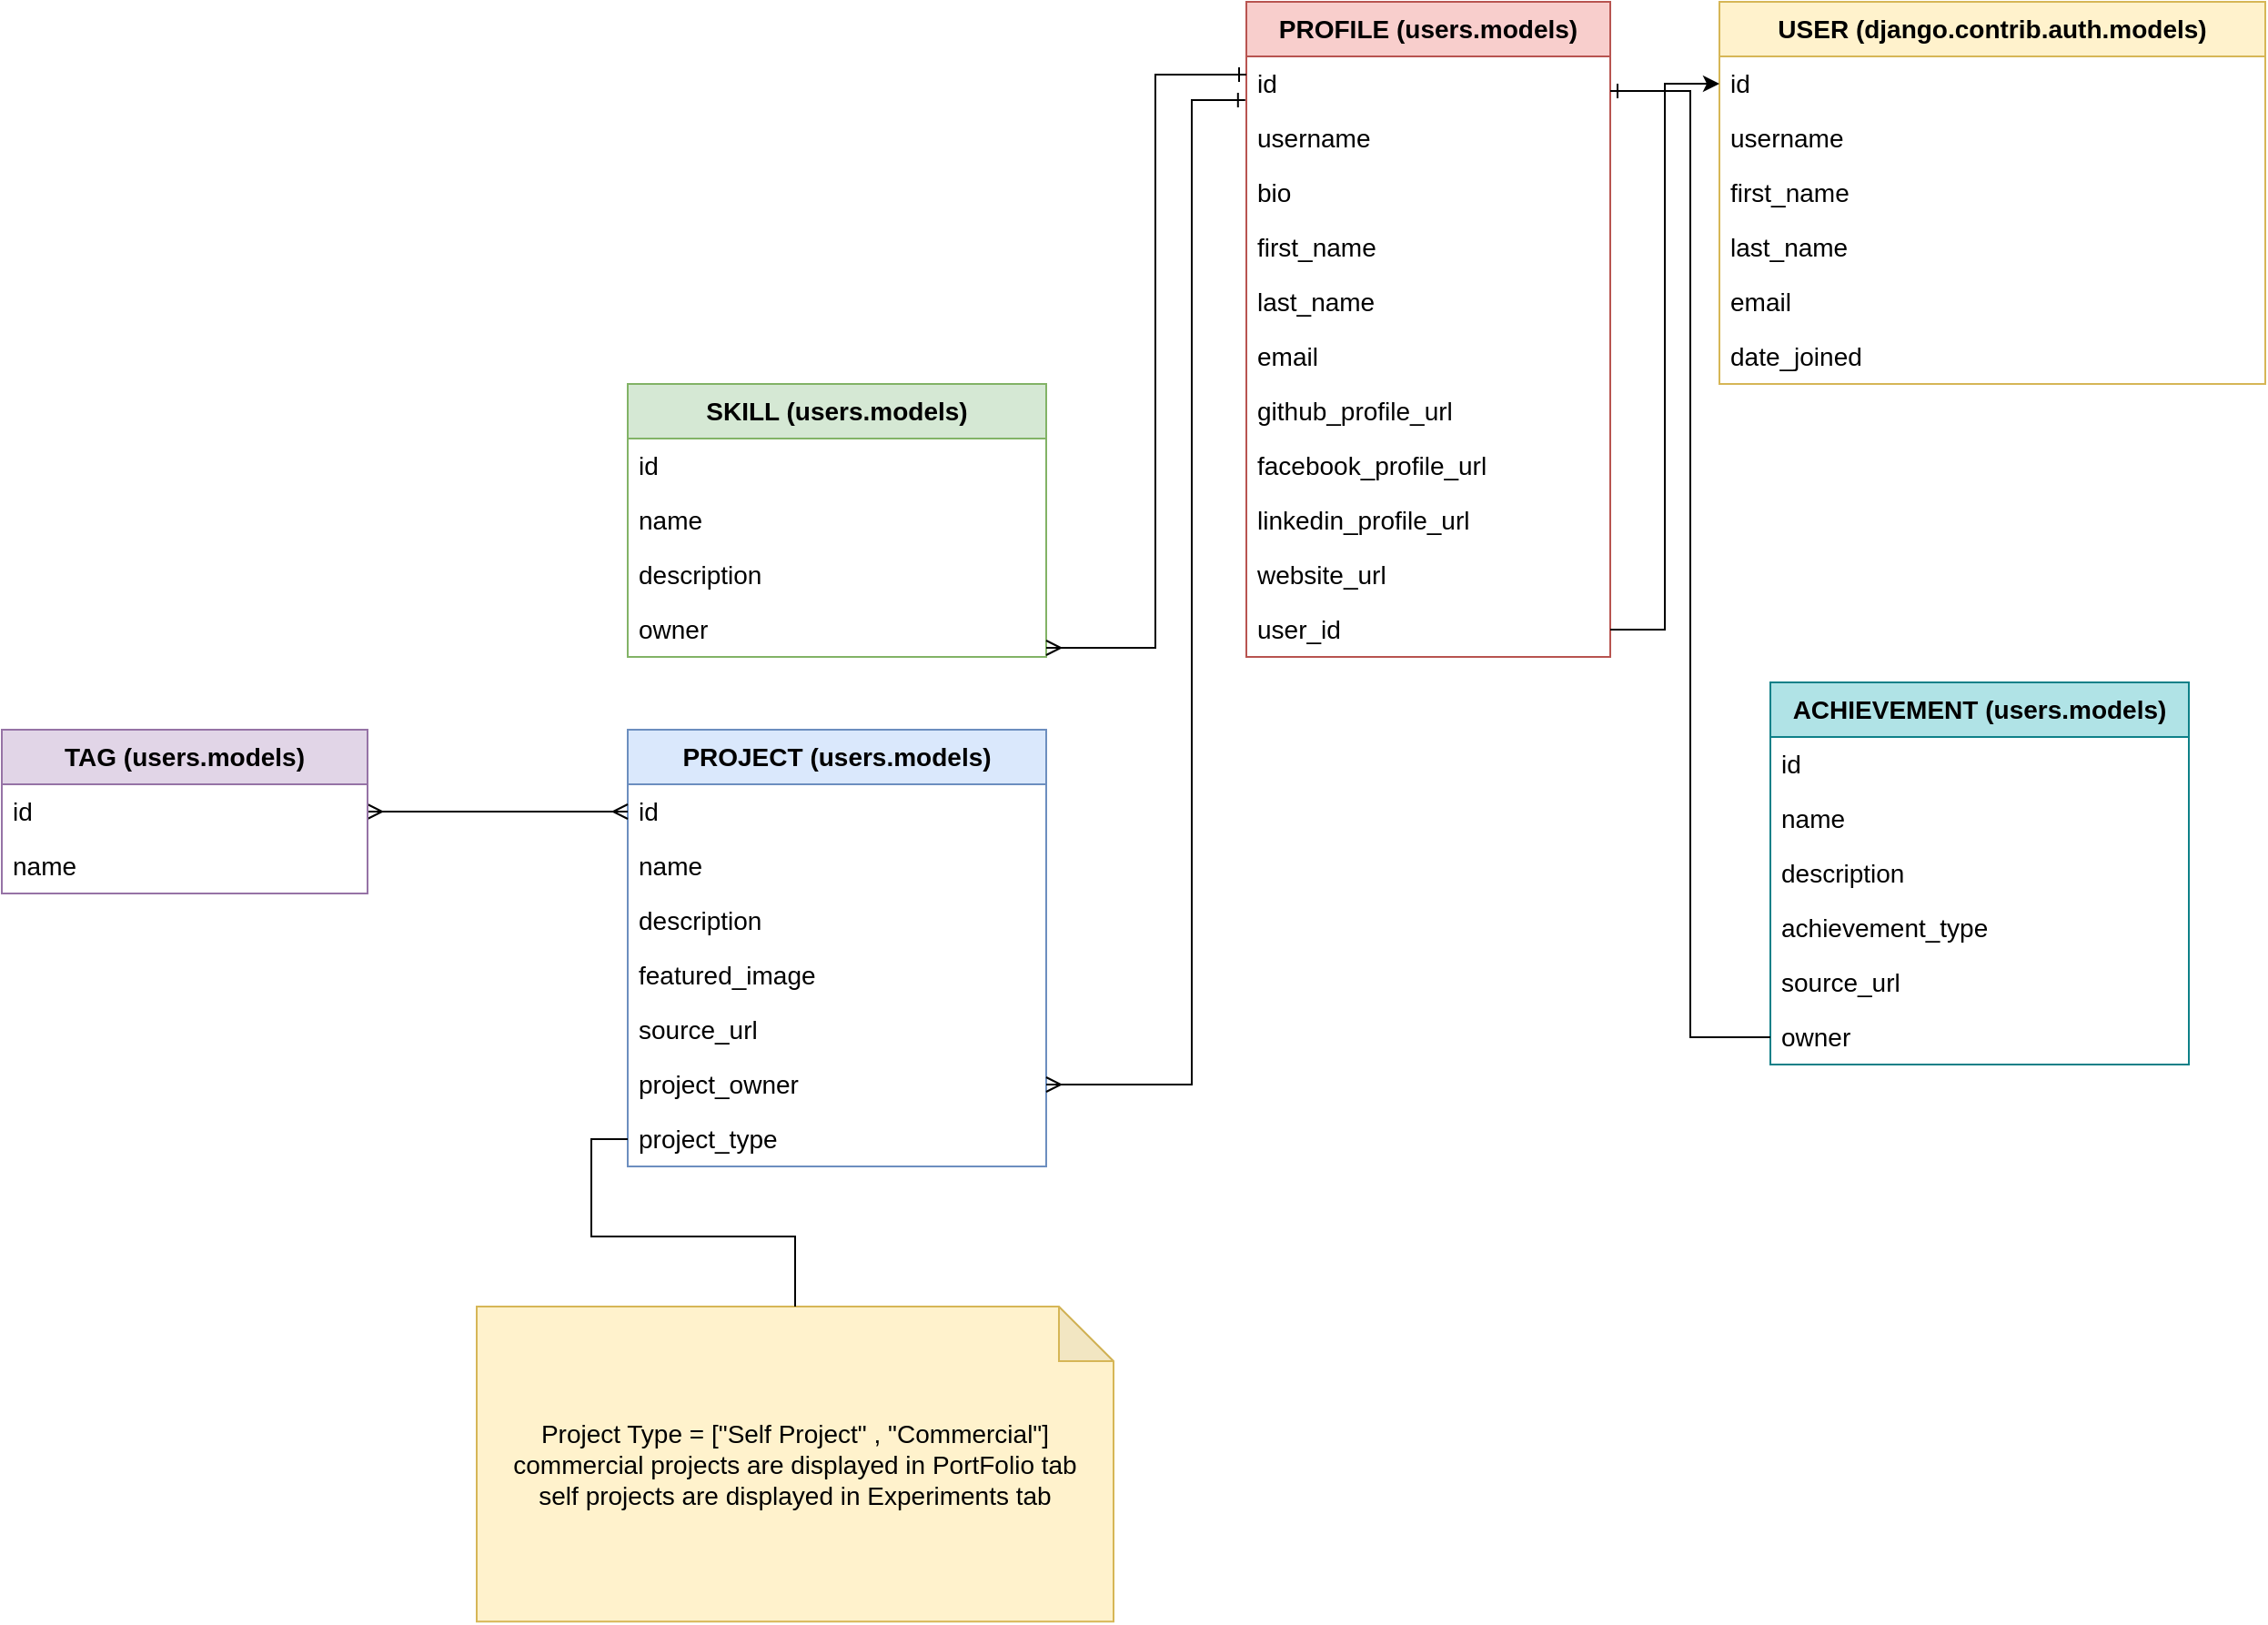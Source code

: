 <mxfile version="21.1.3" type="device">
  <diagram id="4G2kFFKvTuQxQxBLofG9" name="ERD">
    <mxGraphModel dx="1804" dy="616" grid="0" gridSize="10" guides="1" tooltips="1" connect="1" arrows="1" fold="1" page="1" pageScale="1" pageWidth="850" pageHeight="1100" math="0" shadow="0">
      <root>
        <mxCell id="0" />
        <mxCell id="1" parent="0" />
        <mxCell id="wgpfKthjFLap9TZXz7Hx-1" value="USER (django.contrib.auth.models)" style="swimlane;fontStyle=1;childLayout=stackLayout;horizontal=1;startSize=30;horizontalStack=0;resizeParent=1;resizeParentMax=0;resizeLast=0;collapsible=1;marginBottom=0;whiteSpace=wrap;html=1;fillColor=#fff2cc;strokeColor=#d6b656;fontSize=14;" parent="1" vertex="1">
          <mxGeometry x="690" y="30" width="300" height="210" as="geometry">
            <mxRectangle x="260" y="70" width="70" height="30" as="alternateBounds" />
          </mxGeometry>
        </mxCell>
        <mxCell id="wgpfKthjFLap9TZXz7Hx-2" value="id" style="text;strokeColor=none;fillColor=none;align=left;verticalAlign=middle;spacingLeft=4;spacingRight=4;overflow=hidden;points=[[0,0.5],[1,0.5]];portConstraint=eastwest;rotatable=0;whiteSpace=wrap;html=1;fontSize=14;" parent="wgpfKthjFLap9TZXz7Hx-1" vertex="1">
          <mxGeometry y="30" width="300" height="30" as="geometry" />
        </mxCell>
        <mxCell id="wgpfKthjFLap9TZXz7Hx-3" value="username" style="text;strokeColor=none;fillColor=none;align=left;verticalAlign=middle;spacingLeft=4;spacingRight=4;overflow=hidden;points=[[0,0.5],[1,0.5]];portConstraint=eastwest;rotatable=0;whiteSpace=wrap;html=1;fontSize=14;" parent="wgpfKthjFLap9TZXz7Hx-1" vertex="1">
          <mxGeometry y="60" width="300" height="30" as="geometry" />
        </mxCell>
        <mxCell id="wgpfKthjFLap9TZXz7Hx-4" value="first_name" style="text;strokeColor=none;fillColor=none;align=left;verticalAlign=middle;spacingLeft=4;spacingRight=4;overflow=hidden;points=[[0,0.5],[1,0.5]];portConstraint=eastwest;rotatable=0;whiteSpace=wrap;html=1;fontSize=14;" parent="wgpfKthjFLap9TZXz7Hx-1" vertex="1">
          <mxGeometry y="90" width="300" height="30" as="geometry" />
        </mxCell>
        <mxCell id="wgpfKthjFLap9TZXz7Hx-6" value="last_name" style="text;strokeColor=none;fillColor=none;align=left;verticalAlign=middle;spacingLeft=4;spacingRight=4;overflow=hidden;points=[[0,0.5],[1,0.5]];portConstraint=eastwest;rotatable=0;whiteSpace=wrap;html=1;fontSize=14;" parent="wgpfKthjFLap9TZXz7Hx-1" vertex="1">
          <mxGeometry y="120" width="300" height="30" as="geometry" />
        </mxCell>
        <mxCell id="wgpfKthjFLap9TZXz7Hx-7" value="email" style="text;strokeColor=none;fillColor=none;align=left;verticalAlign=middle;spacingLeft=4;spacingRight=4;overflow=hidden;points=[[0,0.5],[1,0.5]];portConstraint=eastwest;rotatable=0;whiteSpace=wrap;html=1;fontSize=14;" parent="wgpfKthjFLap9TZXz7Hx-1" vertex="1">
          <mxGeometry y="150" width="300" height="30" as="geometry" />
        </mxCell>
        <mxCell id="wgpfKthjFLap9TZXz7Hx-8" value="date_joined" style="text;strokeColor=none;fillColor=none;align=left;verticalAlign=middle;spacingLeft=4;spacingRight=4;overflow=hidden;points=[[0,0.5],[1,0.5]];portConstraint=eastwest;rotatable=0;whiteSpace=wrap;html=1;fontSize=14;" parent="wgpfKthjFLap9TZXz7Hx-1" vertex="1">
          <mxGeometry y="180" width="300" height="30" as="geometry" />
        </mxCell>
        <mxCell id="wgpfKthjFLap9TZXz7Hx-9" value="PROFILE (users.models)" style="swimlane;fontStyle=1;childLayout=stackLayout;horizontal=1;startSize=30;horizontalStack=0;resizeParent=1;resizeParentMax=0;resizeLast=0;collapsible=1;marginBottom=0;whiteSpace=wrap;html=1;fillColor=#f8cecc;strokeColor=#b85450;fontSize=14;" parent="1" vertex="1">
          <mxGeometry x="430" y="30" width="200" height="360" as="geometry">
            <mxRectangle x="260" y="70" width="70" height="30" as="alternateBounds" />
          </mxGeometry>
        </mxCell>
        <mxCell id="wgpfKthjFLap9TZXz7Hx-10" value="id" style="text;strokeColor=none;fillColor=none;align=left;verticalAlign=middle;spacingLeft=4;spacingRight=4;overflow=hidden;points=[[0,0.5],[1,0.5]];portConstraint=eastwest;rotatable=0;whiteSpace=wrap;html=1;fontSize=14;" parent="wgpfKthjFLap9TZXz7Hx-9" vertex="1">
          <mxGeometry y="30" width="200" height="30" as="geometry" />
        </mxCell>
        <mxCell id="wgpfKthjFLap9TZXz7Hx-11" value="username" style="text;strokeColor=none;fillColor=none;align=left;verticalAlign=middle;spacingLeft=4;spacingRight=4;overflow=hidden;points=[[0,0.5],[1,0.5]];portConstraint=eastwest;rotatable=0;whiteSpace=wrap;html=1;fontSize=14;" parent="wgpfKthjFLap9TZXz7Hx-9" vertex="1">
          <mxGeometry y="60" width="200" height="30" as="geometry" />
        </mxCell>
        <mxCell id="wgpfKthjFLap9TZXz7Hx-28" value="bio" style="text;strokeColor=none;fillColor=none;align=left;verticalAlign=middle;spacingLeft=4;spacingRight=4;overflow=hidden;points=[[0,0.5],[1,0.5]];portConstraint=eastwest;rotatable=0;whiteSpace=wrap;html=1;fontSize=14;" parent="wgpfKthjFLap9TZXz7Hx-9" vertex="1">
          <mxGeometry y="90" width="200" height="30" as="geometry" />
        </mxCell>
        <mxCell id="wgpfKthjFLap9TZXz7Hx-12" value="first_name" style="text;strokeColor=none;fillColor=none;align=left;verticalAlign=middle;spacingLeft=4;spacingRight=4;overflow=hidden;points=[[0,0.5],[1,0.5]];portConstraint=eastwest;rotatable=0;whiteSpace=wrap;html=1;fontSize=14;" parent="wgpfKthjFLap9TZXz7Hx-9" vertex="1">
          <mxGeometry y="120" width="200" height="30" as="geometry" />
        </mxCell>
        <mxCell id="wgpfKthjFLap9TZXz7Hx-13" value="last_name" style="text;strokeColor=none;fillColor=none;align=left;verticalAlign=middle;spacingLeft=4;spacingRight=4;overflow=hidden;points=[[0,0.5],[1,0.5]];portConstraint=eastwest;rotatable=0;whiteSpace=wrap;html=1;fontSize=14;" parent="wgpfKthjFLap9TZXz7Hx-9" vertex="1">
          <mxGeometry y="150" width="200" height="30" as="geometry" />
        </mxCell>
        <mxCell id="wgpfKthjFLap9TZXz7Hx-14" value="email" style="text;strokeColor=none;fillColor=none;align=left;verticalAlign=middle;spacingLeft=4;spacingRight=4;overflow=hidden;points=[[0,0.5],[1,0.5]];portConstraint=eastwest;rotatable=0;whiteSpace=wrap;html=1;fontSize=14;" parent="wgpfKthjFLap9TZXz7Hx-9" vertex="1">
          <mxGeometry y="180" width="200" height="30" as="geometry" />
        </mxCell>
        <mxCell id="wgpfKthjFLap9TZXz7Hx-15" value="github_profile_url" style="text;strokeColor=none;fillColor=none;align=left;verticalAlign=middle;spacingLeft=4;spacingRight=4;overflow=hidden;points=[[0,0.5],[1,0.5]];portConstraint=eastwest;rotatable=0;whiteSpace=wrap;html=1;fontSize=14;" parent="wgpfKthjFLap9TZXz7Hx-9" vertex="1">
          <mxGeometry y="210" width="200" height="30" as="geometry" />
        </mxCell>
        <mxCell id="wgpfKthjFLap9TZXz7Hx-16" value="facebook_profile_url" style="text;strokeColor=none;fillColor=none;align=left;verticalAlign=middle;spacingLeft=4;spacingRight=4;overflow=hidden;points=[[0,0.5],[1,0.5]];portConstraint=eastwest;rotatable=0;whiteSpace=wrap;html=1;fontSize=14;" parent="wgpfKthjFLap9TZXz7Hx-9" vertex="1">
          <mxGeometry y="240" width="200" height="30" as="geometry" />
        </mxCell>
        <mxCell id="wgpfKthjFLap9TZXz7Hx-17" value="linkedin_profile_url" style="text;strokeColor=none;fillColor=none;align=left;verticalAlign=middle;spacingLeft=4;spacingRight=4;overflow=hidden;points=[[0,0.5],[1,0.5]];portConstraint=eastwest;rotatable=0;whiteSpace=wrap;html=1;fontSize=14;" parent="wgpfKthjFLap9TZXz7Hx-9" vertex="1">
          <mxGeometry y="270" width="200" height="30" as="geometry" />
        </mxCell>
        <mxCell id="wgpfKthjFLap9TZXz7Hx-18" value="website_url" style="text;strokeColor=none;fillColor=none;align=left;verticalAlign=middle;spacingLeft=4;spacingRight=4;overflow=hidden;points=[[0,0.5],[1,0.5]];portConstraint=eastwest;rotatable=0;whiteSpace=wrap;html=1;fontSize=14;" parent="wgpfKthjFLap9TZXz7Hx-9" vertex="1">
          <mxGeometry y="300" width="200" height="30" as="geometry" />
        </mxCell>
        <mxCell id="wgpfKthjFLap9TZXz7Hx-19" value="user_id" style="text;strokeColor=none;fillColor=none;align=left;verticalAlign=middle;spacingLeft=4;spacingRight=4;overflow=hidden;points=[[0,0.5],[1,0.5]];portConstraint=eastwest;rotatable=0;whiteSpace=wrap;html=1;fontSize=14;" parent="wgpfKthjFLap9TZXz7Hx-9" vertex="1">
          <mxGeometry y="330" width="200" height="30" as="geometry" />
        </mxCell>
        <mxCell id="wgpfKthjFLap9TZXz7Hx-20" style="edgeStyle=orthogonalEdgeStyle;rounded=0;orthogonalLoop=1;jettySize=auto;html=1;entryX=0;entryY=0.5;entryDx=0;entryDy=0;fontSize=14;" parent="1" source="wgpfKthjFLap9TZXz7Hx-19" target="wgpfKthjFLap9TZXz7Hx-2" edge="1">
          <mxGeometry relative="1" as="geometry" />
        </mxCell>
        <mxCell id="wgpfKthjFLap9TZXz7Hx-21" value="PROJECT (users.models)" style="swimlane;fontStyle=1;childLayout=stackLayout;horizontal=1;startSize=30;horizontalStack=0;resizeParent=1;resizeParentMax=0;resizeLast=0;collapsible=1;marginBottom=0;whiteSpace=wrap;html=1;fillColor=#dae8fc;strokeColor=#6c8ebf;fontSize=14;" parent="1" vertex="1">
          <mxGeometry x="90" y="430" width="230" height="240" as="geometry">
            <mxRectangle x="260" y="70" width="70" height="30" as="alternateBounds" />
          </mxGeometry>
        </mxCell>
        <mxCell id="wgpfKthjFLap9TZXz7Hx-22" value="id" style="text;strokeColor=none;fillColor=none;align=left;verticalAlign=middle;spacingLeft=4;spacingRight=4;overflow=hidden;points=[[0,0.5],[1,0.5]];portConstraint=eastwest;rotatable=0;whiteSpace=wrap;html=1;fontSize=14;" parent="wgpfKthjFLap9TZXz7Hx-21" vertex="1">
          <mxGeometry y="30" width="230" height="30" as="geometry" />
        </mxCell>
        <mxCell id="wgpfKthjFLap9TZXz7Hx-23" value="name" style="text;strokeColor=none;fillColor=none;align=left;verticalAlign=middle;spacingLeft=4;spacingRight=4;overflow=hidden;points=[[0,0.5],[1,0.5]];portConstraint=eastwest;rotatable=0;whiteSpace=wrap;html=1;fontSize=14;" parent="wgpfKthjFLap9TZXz7Hx-21" vertex="1">
          <mxGeometry y="60" width="230" height="30" as="geometry" />
        </mxCell>
        <mxCell id="wgpfKthjFLap9TZXz7Hx-25" value="description" style="text;strokeColor=none;fillColor=none;align=left;verticalAlign=middle;spacingLeft=4;spacingRight=4;overflow=hidden;points=[[0,0.5],[1,0.5]];portConstraint=eastwest;rotatable=0;whiteSpace=wrap;html=1;fontSize=14;" parent="wgpfKthjFLap9TZXz7Hx-21" vertex="1">
          <mxGeometry y="90" width="230" height="30" as="geometry" />
        </mxCell>
        <mxCell id="wgpfKthjFLap9TZXz7Hx-27" value="featured_image" style="text;strokeColor=none;fillColor=none;align=left;verticalAlign=middle;spacingLeft=4;spacingRight=4;overflow=hidden;points=[[0,0.5],[1,0.5]];portConstraint=eastwest;rotatable=0;whiteSpace=wrap;html=1;fontSize=14;" parent="wgpfKthjFLap9TZXz7Hx-21" vertex="1">
          <mxGeometry y="120" width="230" height="30" as="geometry" />
        </mxCell>
        <mxCell id="wgpfKthjFLap9TZXz7Hx-29" value="source_url" style="text;strokeColor=none;fillColor=none;align=left;verticalAlign=middle;spacingLeft=4;spacingRight=4;overflow=hidden;points=[[0,0.5],[1,0.5]];portConstraint=eastwest;rotatable=0;whiteSpace=wrap;html=1;fontSize=14;" parent="wgpfKthjFLap9TZXz7Hx-21" vertex="1">
          <mxGeometry y="150" width="230" height="30" as="geometry" />
        </mxCell>
        <mxCell id="wgpfKthjFLap9TZXz7Hx-30" value="project_owner" style="text;strokeColor=none;fillColor=none;align=left;verticalAlign=middle;spacingLeft=4;spacingRight=4;overflow=hidden;points=[[0,0.5],[1,0.5]];portConstraint=eastwest;rotatable=0;whiteSpace=wrap;html=1;fontSize=14;" parent="wgpfKthjFLap9TZXz7Hx-21" vertex="1">
          <mxGeometry y="180" width="230" height="30" as="geometry" />
        </mxCell>
        <mxCell id="wgpfKthjFLap9TZXz7Hx-41" value="project_type" style="text;strokeColor=none;fillColor=none;align=left;verticalAlign=middle;spacingLeft=4;spacingRight=4;overflow=hidden;points=[[0,0.5],[1,0.5]];portConstraint=eastwest;rotatable=0;whiteSpace=wrap;html=1;fontSize=14;" parent="wgpfKthjFLap9TZXz7Hx-21" vertex="1">
          <mxGeometry y="210" width="230" height="30" as="geometry" />
        </mxCell>
        <mxCell id="wgpfKthjFLap9TZXz7Hx-31" style="edgeStyle=orthogonalEdgeStyle;rounded=0;orthogonalLoop=1;jettySize=auto;html=1;endArrow=ERone;endFill=0;startArrow=ERmany;startFill=0;entryX=-0.003;entryY=0.787;entryDx=0;entryDy=0;entryPerimeter=0;fontSize=14;" parent="1" source="wgpfKthjFLap9TZXz7Hx-30" target="wgpfKthjFLap9TZXz7Hx-10" edge="1">
          <mxGeometry relative="1" as="geometry">
            <mxPoint x="430" y="90" as="targetPoint" />
            <Array as="points">
              <mxPoint x="400" y="625" />
              <mxPoint x="400" y="84" />
              <mxPoint x="429" y="84" />
            </Array>
          </mxGeometry>
        </mxCell>
        <mxCell id="wgpfKthjFLap9TZXz7Hx-32" value="SKILL (users.models)" style="swimlane;fontStyle=1;childLayout=stackLayout;horizontal=1;startSize=30;horizontalStack=0;resizeParent=1;resizeParentMax=0;resizeLast=0;collapsible=1;marginBottom=0;whiteSpace=wrap;html=1;fillColor=#d5e8d4;strokeColor=#82b366;fontSize=14;" parent="1" vertex="1">
          <mxGeometry x="90" y="240" width="230" height="150" as="geometry">
            <mxRectangle x="260" y="70" width="70" height="30" as="alternateBounds" />
          </mxGeometry>
        </mxCell>
        <mxCell id="wgpfKthjFLap9TZXz7Hx-33" value="id" style="text;strokeColor=none;fillColor=none;align=left;verticalAlign=middle;spacingLeft=4;spacingRight=4;overflow=hidden;points=[[0,0.5],[1,0.5]];portConstraint=eastwest;rotatable=0;whiteSpace=wrap;html=1;fontSize=14;" parent="wgpfKthjFLap9TZXz7Hx-32" vertex="1">
          <mxGeometry y="30" width="230" height="30" as="geometry" />
        </mxCell>
        <mxCell id="wgpfKthjFLap9TZXz7Hx-34" value="name" style="text;strokeColor=none;fillColor=none;align=left;verticalAlign=middle;spacingLeft=4;spacingRight=4;overflow=hidden;points=[[0,0.5],[1,0.5]];portConstraint=eastwest;rotatable=0;whiteSpace=wrap;html=1;fontSize=14;" parent="wgpfKthjFLap9TZXz7Hx-32" vertex="1">
          <mxGeometry y="60" width="230" height="30" as="geometry" />
        </mxCell>
        <mxCell id="wgpfKthjFLap9TZXz7Hx-35" value="description" style="text;strokeColor=none;fillColor=none;align=left;verticalAlign=middle;spacingLeft=4;spacingRight=4;overflow=hidden;points=[[0,0.5],[1,0.5]];portConstraint=eastwest;rotatable=0;whiteSpace=wrap;html=1;fontSize=14;" parent="wgpfKthjFLap9TZXz7Hx-32" vertex="1">
          <mxGeometry y="90" width="230" height="30" as="geometry" />
        </mxCell>
        <mxCell id="wgpfKthjFLap9TZXz7Hx-38" value="owner&lt;br style=&quot;font-size: 14px;&quot;&gt;" style="text;strokeColor=none;fillColor=none;align=left;verticalAlign=middle;spacingLeft=4;spacingRight=4;overflow=hidden;points=[[0,0.5],[1,0.5]];portConstraint=eastwest;rotatable=0;whiteSpace=wrap;html=1;fontSize=14;" parent="wgpfKthjFLap9TZXz7Hx-32" vertex="1">
          <mxGeometry y="120" width="230" height="30" as="geometry" />
        </mxCell>
        <mxCell id="wgpfKthjFLap9TZXz7Hx-39" style="edgeStyle=orthogonalEdgeStyle;rounded=0;orthogonalLoop=1;jettySize=auto;html=1;startArrow=ERmany;startFill=0;endArrow=ERone;endFill=0;fontSize=14;" parent="1" source="wgpfKthjFLap9TZXz7Hx-38" edge="1">
          <mxGeometry relative="1" as="geometry">
            <mxPoint x="430" y="70" as="targetPoint" />
            <Array as="points">
              <mxPoint x="380" y="385" />
              <mxPoint x="380" y="70" />
              <mxPoint x="430" y="70" />
            </Array>
          </mxGeometry>
        </mxCell>
        <mxCell id="wgpfKthjFLap9TZXz7Hx-42" value="Project Type = [&quot;Self Project&quot; , &quot;Commercial&quot;]&lt;br style=&quot;font-size: 14px;&quot;&gt;commercial projects are displayed in PortFolio tab&lt;br style=&quot;font-size: 14px;&quot;&gt;self projects are displayed in Experiments tab" style="shape=note;whiteSpace=wrap;html=1;backgroundOutline=1;darkOpacity=0.05;fillColor=#fff2cc;strokeColor=#d6b656;fontSize=14;" parent="1" vertex="1">
          <mxGeometry x="7" y="747" width="350" height="173.13" as="geometry" />
        </mxCell>
        <mxCell id="wgpfKthjFLap9TZXz7Hx-43" style="edgeStyle=orthogonalEdgeStyle;rounded=0;orthogonalLoop=1;jettySize=auto;html=1;startArrow=none;startFill=0;endArrow=none;endFill=0;fontSize=14;" parent="1" source="wgpfKthjFLap9TZXz7Hx-41" target="wgpfKthjFLap9TZXz7Hx-42" edge="1">
          <mxGeometry relative="1" as="geometry" />
        </mxCell>
        <mxCell id="k0ywpHCiGFuGFvFGkO4f-9" style="edgeStyle=orthogonalEdgeStyle;rounded=0;orthogonalLoop=1;jettySize=auto;html=1;entryX=0;entryY=0.5;entryDx=0;entryDy=0;endArrow=ERmany;endFill=0;startArrow=ERmany;startFill=0;" edge="1" parent="1" source="k0ywpHCiGFuGFvFGkO4f-1" target="wgpfKthjFLap9TZXz7Hx-22">
          <mxGeometry relative="1" as="geometry">
            <Array as="points">
              <mxPoint x="-14" y="475" />
              <mxPoint x="-14" y="475" />
            </Array>
          </mxGeometry>
        </mxCell>
        <mxCell id="k0ywpHCiGFuGFvFGkO4f-1" value="TAG (users.models)" style="swimlane;fontStyle=1;childLayout=stackLayout;horizontal=1;startSize=30;horizontalStack=0;resizeParent=1;resizeParentMax=0;resizeLast=0;collapsible=1;marginBottom=0;whiteSpace=wrap;html=1;fillColor=#e1d5e7;strokeColor=#9673a6;fontSize=14;" vertex="1" parent="1">
          <mxGeometry x="-254" y="430" width="201" height="90" as="geometry">
            <mxRectangle x="260" y="70" width="70" height="30" as="alternateBounds" />
          </mxGeometry>
        </mxCell>
        <mxCell id="k0ywpHCiGFuGFvFGkO4f-2" value="id" style="text;strokeColor=none;fillColor=none;align=left;verticalAlign=middle;spacingLeft=4;spacingRight=4;overflow=hidden;points=[[0,0.5],[1,0.5]];portConstraint=eastwest;rotatable=0;whiteSpace=wrap;html=1;fontSize=14;" vertex="1" parent="k0ywpHCiGFuGFvFGkO4f-1">
          <mxGeometry y="30" width="201" height="30" as="geometry" />
        </mxCell>
        <mxCell id="k0ywpHCiGFuGFvFGkO4f-3" value="name" style="text;strokeColor=none;fillColor=none;align=left;verticalAlign=middle;spacingLeft=4;spacingRight=4;overflow=hidden;points=[[0,0.5],[1,0.5]];portConstraint=eastwest;rotatable=0;whiteSpace=wrap;html=1;fontSize=14;" vertex="1" parent="k0ywpHCiGFuGFvFGkO4f-1">
          <mxGeometry y="60" width="201" height="30" as="geometry" />
        </mxCell>
        <mxCell id="k0ywpHCiGFuGFvFGkO4f-10" value="ACHIEVEMENT (users.models)" style="swimlane;fontStyle=1;childLayout=stackLayout;horizontal=1;startSize=30;horizontalStack=0;resizeParent=1;resizeParentMax=0;resizeLast=0;collapsible=1;marginBottom=0;whiteSpace=wrap;html=1;fillColor=#b0e3e6;strokeColor=#0e8088;fontSize=14;" vertex="1" parent="1">
          <mxGeometry x="718" y="404" width="230" height="210" as="geometry">
            <mxRectangle x="260" y="70" width="70" height="30" as="alternateBounds" />
          </mxGeometry>
        </mxCell>
        <mxCell id="k0ywpHCiGFuGFvFGkO4f-11" value="id" style="text;strokeColor=none;fillColor=none;align=left;verticalAlign=middle;spacingLeft=4;spacingRight=4;overflow=hidden;points=[[0,0.5],[1,0.5]];portConstraint=eastwest;rotatable=0;whiteSpace=wrap;html=1;fontSize=14;" vertex="1" parent="k0ywpHCiGFuGFvFGkO4f-10">
          <mxGeometry y="30" width="230" height="30" as="geometry" />
        </mxCell>
        <mxCell id="k0ywpHCiGFuGFvFGkO4f-12" value="name" style="text;strokeColor=none;fillColor=none;align=left;verticalAlign=middle;spacingLeft=4;spacingRight=4;overflow=hidden;points=[[0,0.5],[1,0.5]];portConstraint=eastwest;rotatable=0;whiteSpace=wrap;html=1;fontSize=14;" vertex="1" parent="k0ywpHCiGFuGFvFGkO4f-10">
          <mxGeometry y="60" width="230" height="30" as="geometry" />
        </mxCell>
        <mxCell id="k0ywpHCiGFuGFvFGkO4f-13" value="description" style="text;strokeColor=none;fillColor=none;align=left;verticalAlign=middle;spacingLeft=4;spacingRight=4;overflow=hidden;points=[[0,0.5],[1,0.5]];portConstraint=eastwest;rotatable=0;whiteSpace=wrap;html=1;fontSize=14;" vertex="1" parent="k0ywpHCiGFuGFvFGkO4f-10">
          <mxGeometry y="90" width="230" height="30" as="geometry" />
        </mxCell>
        <mxCell id="k0ywpHCiGFuGFvFGkO4f-14" value="achievement_type" style="text;strokeColor=none;fillColor=none;align=left;verticalAlign=middle;spacingLeft=4;spacingRight=4;overflow=hidden;points=[[0,0.5],[1,0.5]];portConstraint=eastwest;rotatable=0;whiteSpace=wrap;html=1;fontSize=14;" vertex="1" parent="k0ywpHCiGFuGFvFGkO4f-10">
          <mxGeometry y="120" width="230" height="30" as="geometry" />
        </mxCell>
        <mxCell id="k0ywpHCiGFuGFvFGkO4f-15" value="source_url" style="text;strokeColor=none;fillColor=none;align=left;verticalAlign=middle;spacingLeft=4;spacingRight=4;overflow=hidden;points=[[0,0.5],[1,0.5]];portConstraint=eastwest;rotatable=0;whiteSpace=wrap;html=1;fontSize=14;" vertex="1" parent="k0ywpHCiGFuGFvFGkO4f-10">
          <mxGeometry y="150" width="230" height="30" as="geometry" />
        </mxCell>
        <mxCell id="k0ywpHCiGFuGFvFGkO4f-17" value="owner" style="text;strokeColor=none;fillColor=none;align=left;verticalAlign=middle;spacingLeft=4;spacingRight=4;overflow=hidden;points=[[0,0.5],[1,0.5]];portConstraint=eastwest;rotatable=0;whiteSpace=wrap;html=1;fontSize=14;" vertex="1" parent="k0ywpHCiGFuGFvFGkO4f-10">
          <mxGeometry y="180" width="230" height="30" as="geometry" />
        </mxCell>
        <mxCell id="k0ywpHCiGFuGFvFGkO4f-18" style="edgeStyle=orthogonalEdgeStyle;rounded=0;orthogonalLoop=1;jettySize=auto;html=1;endArrow=ERone;endFill=0;" edge="1" parent="1" source="k0ywpHCiGFuGFvFGkO4f-17">
          <mxGeometry relative="1" as="geometry">
            <mxPoint x="630" y="79" as="targetPoint" />
            <Array as="points">
              <mxPoint x="674" y="599" />
              <mxPoint x="674" y="79" />
              <mxPoint x="630" y="79" />
            </Array>
          </mxGeometry>
        </mxCell>
      </root>
    </mxGraphModel>
  </diagram>
</mxfile>
